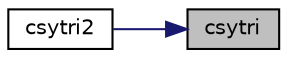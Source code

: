 digraph "csytri"
{
 // LATEX_PDF_SIZE
  edge [fontname="Helvetica",fontsize="10",labelfontname="Helvetica",labelfontsize="10"];
  node [fontname="Helvetica",fontsize="10",shape=record];
  rankdir="RL";
  Node1 [label="csytri",height=0.2,width=0.4,color="black", fillcolor="grey75", style="filled", fontcolor="black",tooltip="CSYTRI"];
  Node1 -> Node2 [dir="back",color="midnightblue",fontsize="10",style="solid",fontname="Helvetica"];
  Node2 [label="csytri2",height=0.2,width=0.4,color="black", fillcolor="white", style="filled",URL="$csytri2_8f.html#a2d7c0e6bd15ea0feb3e19156fd6222ef",tooltip="CSYTRI2"];
}
